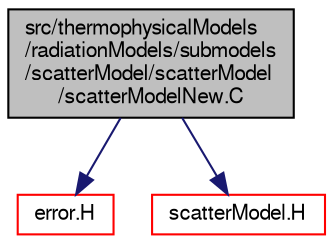 digraph "src/thermophysicalModels/radiationModels/submodels/scatterModel/scatterModel/scatterModelNew.C"
{
  bgcolor="transparent";
  edge [fontname="FreeSans",fontsize="10",labelfontname="FreeSans",labelfontsize="10"];
  node [fontname="FreeSans",fontsize="10",shape=record];
  Node0 [label="src/thermophysicalModels\l/radiationModels/submodels\l/scatterModel/scatterModel\l/scatterModelNew.C",height=0.2,width=0.4,color="black", fillcolor="grey75", style="filled", fontcolor="black"];
  Node0 -> Node1 [color="midnightblue",fontsize="10",style="solid",fontname="FreeSans"];
  Node1 [label="error.H",height=0.2,width=0.4,color="red",URL="$a08924.html"];
  Node0 -> Node38 [color="midnightblue",fontsize="10",style="solid",fontname="FreeSans"];
  Node38 [label="scatterModel.H",height=0.2,width=0.4,color="red",URL="$a16079.html"];
}
